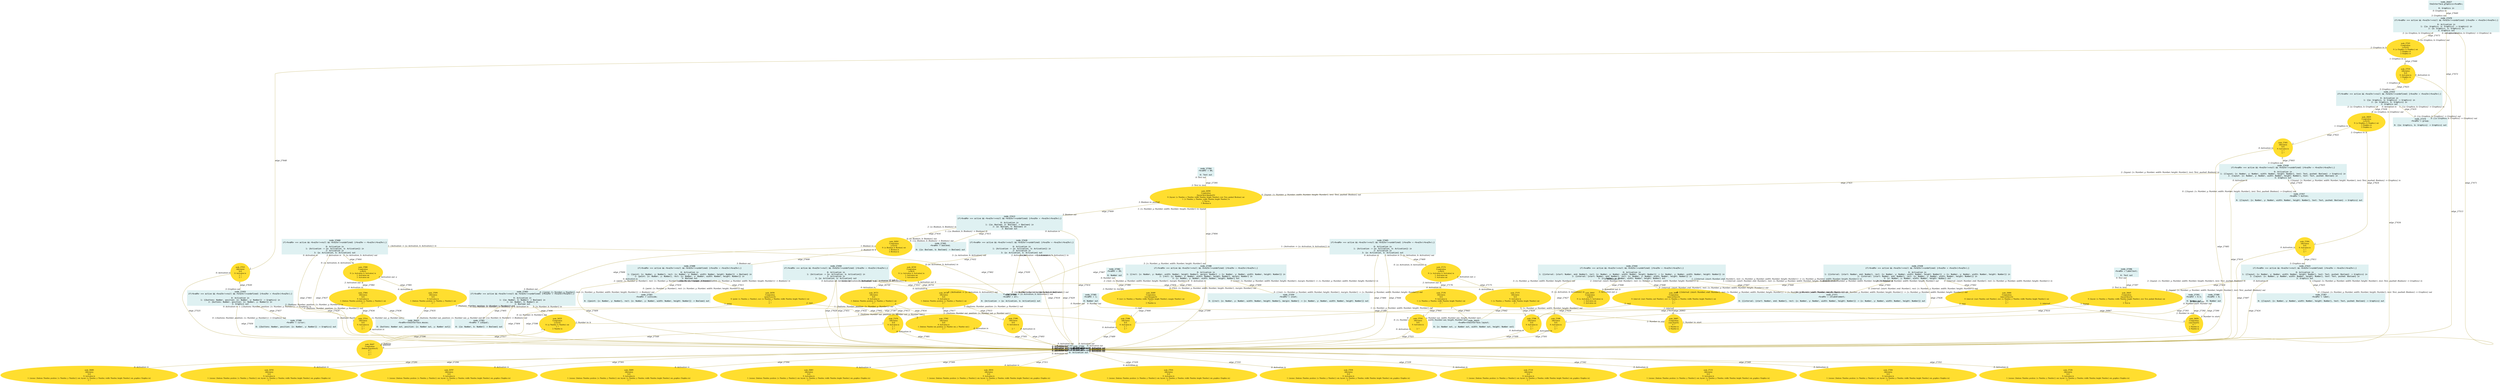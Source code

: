 digraph g{node_26423 [shape="box", style="filled", color="#dff1f2", fontname="Courier", label="node_26423
<%=a0%>=theInterface.mouse;

0: {buttons: Number out, position: {x: Number out, y: Number out}}" ]
node_26425 [shape="box", style="filled", color="#dff1f2", fontname="Courier", label="node_26425
<%=a0%>=theInterface.layout;

0: {x: Number out, y: Number out, width: Number out, height: Number out}" ]
node_26427 [shape="box", style="filled", color="#dff1f2", fontname="Courier", label="node_26427
theInterface.graphics=<%=a0%>;

0: Graphics in" ]
node_26447 [shape="ellipse", style="filled", color="#ffde2f", fontname="Times", label="node_26447
Composition
{buttons:$,position:$}
0: ?
1: ?
2: ?" ]
node_26489 [shape="ellipse", style="filled", color="#ffde2f", fontname="Times", label="node_26489
Composition
{rect:$margin:$}
0: {rect: {x: Number, y: Number, width: Number, height: Number}, margin: Number} out
1: ?
2: Number in" ]
node_26525 [shape="ellipse", style="filled", color="#ffde2f", fontname="Times", label="node_26525
Composition
{a:$,b:$}
0: {a: Number, b: Number} out
1: ?
2: Number in" ]
node_26556 [shape="ellipse", style="filled", color="#ffde2f", fontname="Times", label="node_26556
Composition
{point:$,rect:$}
0: {point: {x: Number, y: Number}, rect: {x: Number, y: Number, width: Number, height: Number}} out
1: ?
2: ?" ]
node_26583 [shape="ellipse", style="filled", color="#ffde2f", fontname="Times", label="node_26583
Composition
{a:$,b:$}
0: {a: Boolean, b: Boolean} out
1: Boolean in
2: Boolean in" ]
node_26599 [shape="ellipse", style="filled", color="#ffde2f", fontname="Times", label="node_26599
Composition
{layout:$text:$pushed:$}
0: {layout: {x: Number, y: Number, width: Number, height: Number}, text: Text, pushed: Boolean} out
1: {x: Number, y: Number, width: Number, height: Number} in
2: Text in
3: Boolean in" ]
node_26645 [shape="ellipse", style="filled", color="#ffde2f", fontname="Times", label="node_26645
Composition
{layout:$text:$}
0: {layout: {x: Number, y: Number, width: Number, height: Number}, text: Text, pushed: Boolean} out
1: ?
2: Text in" ]
node_26680 [shape="ellipse", style="filled", color="#ffde2f", fontname="Times", label="node_26680
Affectation
$=$
0: Activation in
1: {mouse: {buttons: Number, position: {x: Number, y: Number}} out, layout: {x: Number, y: Number, width: Number, height: Number} out, graphics: Graphics in}
2: ?" ]
node_26702 [shape="ellipse", style="filled", color="#ffde2f", fontname="Times", label="node_26702
Affectation
$=$
0: Activation in
1: {mouse: {buttons: Number, position: {x: Number, y: Number}} out, layout: {x: Number, y: Number, width: Number, height: Number} out, graphics: Graphics in}
2: ?" ]
node_26723 [shape="ellipse", style="filled", color="#ffde2f", fontname="Times", label="node_26723
Affectation
$=$
0: Activation in
1: {buttons: Number, position: {x: Number, y: Number}} out
2: ?" ]
node_26728 [shape="ellipse", style="filled", color="#ffde2f", fontname="Times", label="node_26728
Affectation
$=$
0: Activation in
1: {buttons: Number, position: {x: Number, y: Number}} out
2: ?" ]
node_26749 [shape="ellipse", style="filled", color="#ffde2f", fontname="Times", label="node_26749
Composition
{a:$b:$}
0: {a: Activation, b: Activation} in
1: Activation out
2: Activation out" ]
node_26787 [shape="ellipse", style="filled", color="#ffde2f", fontname="Times", label="node_26787
Affectation
$=$
0: Activation in
1: {mouse: {buttons: Number, position: {x: Number, y: Number}} out, layout: {x: Number, y: Number, width: Number, height: Number} out, graphics: Graphics in}
2: ?" ]
node_26809 [shape="ellipse", style="filled", color="#ffde2f", fontname="Times", label="node_26809
Affectation
$=$
0: Activation in
1: {mouse: {buttons: Number, position: {x: Number, y: Number}} out, layout: {x: Number, y: Number, width: Number, height: Number} out, graphics: Graphics in}
2: ?" ]
node_26829 [shape="ellipse", style="filled", color="#ffde2f", fontname="Times", label="node_26829
Composition
{a:$,b:$}
0: {a: Graphics, b: Graphics} out
1: Graphics in
2: Graphics in" ]
node_26858 [shape="ellipse", style="filled", color="#ffde2f", fontname="Times", label="node_26858
Composition
{start:$end:$}
0: ?
1: Number in
2: Number in" ]
node_26866 [shape="ellipse", style="filled", color="#ffde2f", fontname="Times", label="node_26866
Composition
{interval:$rect:$}
0: {interval: {start: Number, end: Number}, rect: {x: Number, y: Number, width: Number, height: Number}} out
1: ?
2: ?" ]
node_26883 [shape="ellipse", style="filled", color="#ffde2f", fontname="Times", label="node_26883
Affectation
$=$
0: Activation in
1: {mouse: {buttons: Number, position: {x: Number, y: Number}} out, layout: {x: Number, y: Number, width: Number, height: Number} out, graphics: Graphics in}
2: ?" ]
node_26897 [shape="ellipse", style="filled", color="#ffde2f", fontname="Times", label="node_26897
Composition
{start:$end:$}
0: ?
1: Number in
2: Number in" ]
node_26901 [shape="ellipse", style="filled", color="#ffde2f", fontname="Times", label="node_26901
Composition
{interval:$rect:$}
0: {interval: {start: Number, end: Number}, rect: {x: Number, y: Number, width: Number, height: Number}} out
1: ?
2: ?" ]
node_26918 [shape="ellipse", style="filled", color="#ffde2f", fontname="Times", label="node_26918
Affectation
$=$
0: Activation in
1: {mouse: {buttons: Number, position: {x: Number, y: Number}} out, layout: {x: Number, y: Number, width: Number, height: Number} out, graphics: Graphics in}
2: ?" ]
node_26943 [shape="ellipse", style="filled", color="#ffde2f", fontname="Times", label="node_26943
Composition
{a:$b:$}
0: {a: Activation, b: Activation} in
1: Activation out
2: Activation out" ]
node_27016 [shape="ellipse", style="filled", color="#ffde2f", fontname="Times", label="node_27016
Affectation
$=$
0: Activation in
1: {mouse: {buttons: Number, position: {x: Number, y: Number}} out, layout: {x: Number, y: Number, width: Number, height: Number} out, graphics: Graphics in}
2: ?" ]
node_27038 [shape="ellipse", style="filled", color="#ffde2f", fontname="Times", label="node_27038
Affectation
$=$
0: Activation in
1: {mouse: {buttons: Number, position: {x: Number, y: Number}} out, layout: {x: Number, y: Number, width: Number, height: Number} out, graphics: Graphics in}
2: ?" ]
node_27059 [shape="ellipse", style="filled", color="#ffde2f", fontname="Times", label="node_27059
Affectation
$=$
0: Activation in
1: {buttons: Number, position: {x: Number, y: Number}} out
2: ?" ]
node_27064 [shape="ellipse", style="filled", color="#ffde2f", fontname="Times", label="node_27064
Affectation
$=$
0: Activation in
1: {buttons: Number, position: {x: Number, y: Number}} out
2: ?" ]
node_27080 [shape="ellipse", style="filled", color="#ffde2f", fontname="Times", label="node_27080
Composition
{a:$b:$}
0: {a: Activation, b: Activation} in
1: Activation out
2: Activation out" ]
node_27110 [shape="ellipse", style="filled", color="#ffde2f", fontname="Times", label="node_27110
Affectation
$=$
0: Activation in
1: {mouse: {buttons: Number, position: {x: Number, y: Number}} out, layout: {x: Number, y: Number, width: Number, height: Number} out, graphics: Graphics in}
2: ?" ]
node_27132 [shape="ellipse", style="filled", color="#ffde2f", fontname="Times", label="node_27132
Affectation
$=$
0: Activation in
1: {mouse: {buttons: Number, position: {x: Number, y: Number}} out, layout: {x: Number, y: Number, width: Number, height: Number} out, graphics: Graphics in}
2: ?" ]
node_27153 [shape="ellipse", style="filled", color="#ffde2f", fontname="Times", label="node_27153
Affectation
$=$
0: Activation in
1: {x: Number, y: Number, width: Number, height: Number} out
2: ?" ]
node_27158 [shape="ellipse", style="filled", color="#ffde2f", fontname="Times", label="node_27158
Affectation
$=$
0: Activation in
1: {x: Number, y: Number, width: Number, height: Number} out
2: ?" ]
node_27174 [shape="ellipse", style="filled", color="#ffde2f", fontname="Times", label="node_27174
Composition
{a:$b:$}
0: {a: Activation, b: Activation} in
1: Activation out
2: Activation out" ]
node_27204 [shape="ellipse", style="filled", color="#ffde2f", fontname="Times", label="node_27204
Affectation
$=$
0: Activation in
1: {mouse: {buttons: Number, position: {x: Number, y: Number}} out, layout: {x: Number, y: Number, width: Number, height: Number} out, graphics: Graphics in}
2: ?" ]
node_27226 [shape="ellipse", style="filled", color="#ffde2f", fontname="Times", label="node_27226
Affectation
$=$
0: Activation in
1: {mouse: {buttons: Number, position: {x: Number, y: Number}} out, layout: {x: Number, y: Number, width: Number, height: Number} out, graphics: Graphics in}
2: ?" ]
node_27243 [shape="ellipse", style="filled", color="#ffde2f", fontname="Times", label="node_27243
Composition
{a:$,b:$}
0: {a: Graphics, b: Graphics} out
1: Graphics in
2: Graphics in" ]
node_27264 [shape="box", style="filled", color="#dff1f2", fontname="Courier", label="node_27264
<%=a0%> = active;

0: Activation out" ]
node_27357 [shape="box", style="filled", color="#dff1f2", fontname="Courier", label="node_27357
<%=a0%> = button;

0: {{layout: {x: Number, y: Number, width: Number, height: Number}, text: Text, pushed: Boolean} -> Graphics} out" ]
node_27359 [shape="box", style="filled", color="#dff1f2", fontname="Courier", label="node_27359
<%=a0%> = inset;

0: {{rect: {x: Number, y: Number, width: Number, height: Number}, margin: Number} -> {x: Number, y: Number, width: Number, height: Number}} out" ]
node_27361 [shape="box", style="filled", color="#dff1f2", fontname="Courier", label="node_27361
<%=a0%> = isEqual;

0: {{a: Number, b: Number} -> Boolean} out" ]
node_27363 [shape="box", style="filled", color="#dff1f2", fontname="Courier", label="node_27363
<%=a0%> = isInside;

0: {{point: {x: Number, y: Number}, rect: {x: Number, y: Number, width: Number, height: Number}} -> Boolean} out" ]
node_27365 [shape="box", style="filled", color="#dff1f2", fontname="Courier", label="node_27365
<%=a0%> = boolAnd;

0: {{a: Boolean, b: Boolean} -> Boolean} out" ]
node_27367 [shape="box", style="filled", color="#dff1f2", fontname="Courier", label="node_27367
<%=a0%> = label;

0: {{layout: {x: Number, y: Number, width: Number, height: Number}, text: Text, pushed: Boolean} -> Graphics} out" ]
node_27369 [shape="box", style="filled", color="#dff1f2", fontname="Courier", label="node_27369
<%=a0%> = all;

0: {Activation -> {a: Activation, b: Activation}} out" ]
node_27374 [shape="box", style="filled", color="#dff1f2", fontname="Courier", label="node_27374
<%=a0%> = group;

0: {{a: Graphics, b: Graphics} -> Graphics} out" ]
node_27377 [shape="box", style="filled", color="#dff1f2", fontname="Courier", label="node_27377
<%=a0%> = columnElement;

0: {{interval: {start: Number, end: Number}, rect: {x: Number, y: Number, width: Number, height: Number}} -> {x: Number, y: Number, width: Number, height: Number}} out" ]
node_27380 [shape="box", style="filled", color="#dff1f2", fontname="Courier", label="node_27380
<%=a0%> = cursor;

0: {{buttons: Number, position: {x: Number, y: Number}} -> Graphics} out" ]
node_27382 [shape="box", style="filled", color="#dff1f2", fontname="Courier", label="node_27382
<%=a0%> = 20;

0: Number out" ]
node_27385 [shape="box", style="filled", color="#dff1f2", fontname="Courier", label="node_27385
<%=a0%> = 1;

0: Number out" ]
node_27389 [shape="box", style="filled", color="#dff1f2", fontname="Courier", label="node_27389
<%=a0%> = 0;

0: Number out" ]
node_27391 [shape="box", style="filled", color="#dff1f2", fontname="Courier", label="node_27391
<%=a0%> = 0.5;

0: Number out" ]
node_27394 [shape="box", style="filled", color="#dff1f2", fontname="Courier", label="node_27394
<%=a0%> = OK;

0: Text out" ]
node_27396 [shape="box", style="filled", color="#dff1f2", fontname="Courier", label="node_27396
<%=a0%> = Labeltext;

0: Text out" ]
node_27398 [shape="box", style="filled", color="#dff1f2", fontname="Courier", label="node_27398
if(<%=a0%> === active && <%=a1%>!==null && <%=a1%>!==undefined) {<%=a3%> = <%=a1%>(<%=a2%>);}

0: Activation in
1: {{rect: {x: Number, y: Number, width: Number, height: Number}, margin: Number} -> {x: Number, y: Number, width: Number, height: Number}} in
2: {rect: {x: Number, y: Number, width: Number, height: Number}, margin: Number} in
3: {x: Number, y: Number, width: Number, height: Number} out" ]
node_27403 [shape="box", style="filled", color="#dff1f2", fontname="Courier", label="node_27403
if(<%=a0%> === active && <%=a1%>!==null && <%=a1%>!==undefined) {<%=a3%> = <%=a1%>(<%=a2%>);}

0: Activation in
1: {{a: Number, b: Number} -> Boolean} in
2: {a: Number, b: Number} in
3: Boolean out" ]
node_27408 [shape="box", style="filled", color="#dff1f2", fontname="Courier", label="node_27408
if(<%=a0%> === active && <%=a1%>!==null && <%=a1%>!==undefined) {<%=a3%> = <%=a1%>(<%=a2%>);}

0: Activation in
1: {{point: {x: Number, y: Number}, rect: {x: Number, y: Number, width: Number, height: Number}} -> Boolean} in
2: {point: {x: Number, y: Number}, rect: {x: Number, y: Number, width: Number, height: Number}} in
3: Boolean out" ]
node_27413 [shape="box", style="filled", color="#dff1f2", fontname="Courier", label="node_27413
if(<%=a0%> === active && <%=a1%>!==null && <%=a1%>!==undefined) {<%=a3%> = <%=a1%>(<%=a2%>);}

0: Activation in
1: {{a: Boolean, b: Boolean} -> Boolean} in
2: {a: Boolean, b: Boolean} in
3: Boolean out" ]
node_27418 [shape="box", style="filled", color="#dff1f2", fontname="Courier", label="node_27418
if(<%=a0%> === active && <%=a1%>!==null && <%=a1%>!==undefined) {<%=a3%> = <%=a1%>(<%=a2%>);}

0: Activation in
1: {{layout: {x: Number, y: Number, width: Number, height: Number}, text: Text, pushed: Boolean} -> Graphics} in
2: {layout: {x: Number, y: Number, width: Number, height: Number}, text: Text, pushed: Boolean} in
3: Graphics out" ]
node_27423 [shape="box", style="filled", color="#dff1f2", fontname="Courier", label="node_27423
if(<%=a0%> === active && <%=a1%>!==null && <%=a1%>!==undefined) {<%=a3%> = <%=a1%>(<%=a2%>);}

0: Activation in
1: {{layout: {x: Number, y: Number, width: Number, height: Number}, text: Text, pushed: Boolean} -> Graphics} in
2: {layout: {x: Number, y: Number, width: Number, height: Number}, text: Text, pushed: Boolean} in
3: Graphics out" ]
node_27428 [shape="box", style="filled", color="#dff1f2", fontname="Courier", label="node_27428
if(<%=a0%> === active && <%=a1%>!==null && <%=a1%>!==undefined) {<%=a3%> = <%=a1%>(<%=a2%>);}

0: Activation in
1: {Activation -> {a: Activation, b: Activation}} in
2: Activation in
3: {a: Activation, b: Activation} out" ]
node_27433 [shape="box", style="filled", color="#dff1f2", fontname="Courier", label="node_27433
if(<%=a0%> === active && <%=a1%>!==null && <%=a1%>!==undefined) {<%=a3%> = <%=a1%>(<%=a2%>);}

0: Activation in
1: {{a: Graphics, b: Graphics} -> Graphics} in
2: {a: Graphics, b: Graphics} in
3: Graphics out" ]
node_27438 [shape="box", style="filled", color="#dff1f2", fontname="Courier", label="node_27438
if(<%=a0%> === active && <%=a1%>!==null && <%=a1%>!==undefined) {<%=a3%> = <%=a1%>(<%=a2%>);}

0: Activation in
1: {{interval: {start: Number, end: Number}, rect: {x: Number, y: Number, width: Number, height: Number}} -> {x: Number, y: Number, width: Number, height: Number}} in
2: {interval: {start: Number, end: Number}, rect: {x: Number, y: Number, width: Number, height: Number}} in
3: {x: Number, y: Number, width: Number, height: Number} out" ]
node_27444 [shape="box", style="filled", color="#dff1f2", fontname="Courier", label="node_27444
if(<%=a0%> === active && <%=a1%>!==null && <%=a1%>!==undefined) {<%=a3%> = <%=a1%>(<%=a2%>);}

0: Activation in
1: {{interval: {start: Number, end: Number}, rect: {x: Number, y: Number, width: Number, height: Number}} -> {x: Number, y: Number, width: Number, height: Number}} in
2: {interval: {start: Number, end: Number}, rect: {x: Number, y: Number, width: Number, height: Number}} in
3: {x: Number, y: Number, width: Number, height: Number} out" ]
node_27450 [shape="box", style="filled", color="#dff1f2", fontname="Courier", label="node_27450
if(<%=a0%> === active && <%=a1%>!==null && <%=a1%>!==undefined) {<%=a3%> = <%=a1%>(<%=a2%>);}

0: Activation in
1: {Activation -> {a: Activation, b: Activation}} in
2: Activation in
3: {a: Activation, b: Activation} out" ]
node_27455 [shape="box", style="filled", color="#dff1f2", fontname="Courier", label="node_27455
if(<%=a0%> === active && <%=a1%>!==null && <%=a1%>!==undefined) {<%=a3%> = <%=a1%>(<%=a2%>);}

0: Activation in
1: {{buttons: Number, position: {x: Number, y: Number}} -> Graphics} in
2: {buttons: Number, position: {x: Number, y: Number}} in
3: Graphics out" ]
node_27460 [shape="box", style="filled", color="#dff1f2", fontname="Courier", label="node_27460
if(<%=a0%> === active && <%=a1%>!==null && <%=a1%>!==undefined) {<%=a3%> = <%=a1%>(<%=a2%>);}

0: Activation in
1: {Activation -> {a: Activation, b: Activation}} in
2: Activation in
3: {a: Activation, b: Activation} out" ]
node_27465 [shape="box", style="filled", color="#dff1f2", fontname="Courier", label="node_27465
if(<%=a0%> === active && <%=a1%>!==null && <%=a1%>!==undefined) {<%=a3%> = <%=a1%>(<%=a2%>);}

0: Activation in
1: {Activation -> {a: Activation, b: Activation}} in
2: Activation in
3: {a: Activation, b: Activation} out" ]
node_27470 [shape="box", style="filled", color="#dff1f2", fontname="Courier", label="node_27470
if(<%=a0%> === active && <%=a1%>!==null && <%=a1%>!==undefined) {<%=a3%> = <%=a1%>(<%=a2%>);}

0: Activation in
1: {{a: Graphics, b: Graphics} -> Graphics} in
2: {a: Graphics, b: Graphics} in
3: Graphics out" ]
node_27478 [shape="ellipse", style="filled", color="#ffde2f", fontname="Times", label="node_27478
Affectation
$=$
0: Activation in
1: ?
2: ?" ]
node_27482 [shape="ellipse", style="filled", color="#ffde2f", fontname="Times", label="node_27482
Affectation
$=$
0: Activation in
1: ?
2: ?" ]
node_27486 [shape="ellipse", style="filled", color="#ffde2f", fontname="Times", label="node_27486
Affectation
$=$
0: Activation in
1: ?
2: ?" ]
node_27490 [shape="ellipse", style="filled", color="#ffde2f", fontname="Times", label="node_27490
Affectation
$=$
0: Activation in

2: ?" ]
node_27494 [shape="ellipse", style="filled", color="#ffde2f", fontname="Times", label="node_27494
Affectation
$=$
0: Activation in
1: ?
2: ?" ]
node_27498 [shape="ellipse", style="filled", color="#ffde2f", fontname="Times", label="node_27498
Affectation
$=$
0: Activation in
1: ?
2: ?" ]
node_27502 [shape="ellipse", style="filled", color="#ffde2f", fontname="Times", label="node_27502
Affectation
$=$
0: Activation in
1: {buttons: Number out, position: {x: Number out, y: Number out}}
2: ?" ]
node_27506 [shape="ellipse", style="filled", color="#ffde2f", fontname="Times", label="node_27506
Affectation
$=$
0: Activation in
1: ?
2: ?" ]
node_27510 [shape="ellipse", style="filled", color="#ffde2f", fontname="Times", label="node_27510
Affectation
$=$
0: Activation in
1: Graphics in
2: ?" ]
node_27514 [shape="ellipse", style="filled", color="#ffde2f", fontname="Times", label="node_27514
Affectation
$=$
0: Activation in
1: ?
2: ?" ]
node_27518 [shape="ellipse", style="filled", color="#ffde2f", fontname="Times", label="node_27518
Affectation
$=$
0: Activation in

2: ?" ]
node_27522 [shape="ellipse", style="filled", color="#ffde2f", fontname="Times", label="node_27522
Affectation
$=$
0: Activation in
1: ?
2: ?" ]
node_26749 -> node_26723 [dir=none, arrowHead=none, fontname="Times-Italic", arrowsize=1, color="#9d8400", label="edge_26750",  headlabel="0: Activation in", taillabel="1: Activation out: a" ]
node_26749 -> node_26728 [dir=none, arrowHead=none, fontname="Times-Italic", arrowsize=1, color="#9d8400", label="edge_26751",  headlabel="0: Activation in", taillabel="2: Activation out: b" ]
node_26866 -> node_26858 [dir=none, arrowHead=none, fontname="Times-Italic", arrowsize=1, color="#9d8400", label="edge_26867",  headlabel="0", taillabel="1: interval" ]
node_26901 -> node_26897 [dir=none, arrowHead=none, fontname="Times-Italic", arrowsize=1, color="#9d8400", label="edge_26903",  headlabel="0", taillabel="1: interval" ]
node_27080 -> node_27059 [dir=none, arrowHead=none, fontname="Times-Italic", arrowsize=1, color="#9d8400", label="edge_27081",  headlabel="0: Activation in", taillabel="1: Activation out: a" ]
node_27080 -> node_27064 [dir=none, arrowHead=none, fontname="Times-Italic", arrowsize=1, color="#9d8400", label="edge_27082",  headlabel="0: Activation in", taillabel="2: Activation out: b" ]
node_27174 -> node_27153 [dir=none, arrowHead=none, fontname="Times-Italic", arrowsize=1, color="#9d8400", label="edge_27175",  headlabel="0: Activation in", taillabel="1: Activation out: a" ]
node_27174 -> node_27158 [dir=none, arrowHead=none, fontname="Times-Italic", arrowsize=1, color="#9d8400", label="edge_27176",  headlabel="0: Activation in", taillabel="2: Activation out: b" ]
node_27264 -> node_26680 [dir=none, arrowHead=none, fontname="Times-Italic", arrowsize=1, color="#9d8400", label="edge_27291",  headlabel="0: Activation in", taillabel="0: Activation out" ]
node_27264 -> node_26702 [dir=none, arrowHead=none, fontname="Times-Italic", arrowsize=1, color="#9d8400", label="edge_27294",  headlabel="0: Activation in", taillabel="0: Activation out" ]
node_27264 -> node_26787 [dir=none, arrowHead=none, fontname="Times-Italic", arrowsize=1, color="#9d8400", label="edge_27301",  headlabel="0: Activation in", taillabel="0: Activation out" ]
node_27264 -> node_26809 [dir=none, arrowHead=none, fontname="Times-Italic", arrowsize=1, color="#9d8400", label="edge_27304",  headlabel="0: Activation in", taillabel="0: Activation out" ]
node_27264 -> node_26883 [dir=none, arrowHead=none, fontname="Times-Italic", arrowsize=1, color="#9d8400", label="edge_27309",  headlabel="0: Activation in", taillabel="0: Activation out" ]
node_27264 -> node_26918 [dir=none, arrowHead=none, fontname="Times-Italic", arrowsize=1, color="#9d8400", label="edge_27311",  headlabel="0: Activation in", taillabel="0: Activation out" ]
node_27264 -> node_27016 [dir=none, arrowHead=none, fontname="Times-Italic", arrowsize=1, color="#9d8400", label="edge_27329",  headlabel="0: Activation in", taillabel="0: Activation out" ]
node_27264 -> node_27038 [dir=none, arrowHead=none, fontname="Times-Italic", arrowsize=1, color="#9d8400", label="edge_27332",  headlabel="0: Activation in", taillabel="0: Activation out" ]
node_27264 -> node_27110 [dir=none, arrowHead=none, fontname="Times-Italic", arrowsize=1, color="#9d8400", label="edge_27339",  headlabel="0: Activation in", taillabel="0: Activation out" ]
node_27264 -> node_27132 [dir=none, arrowHead=none, fontname="Times-Italic", arrowsize=1, color="#9d8400", label="edge_27342",  headlabel="0: Activation in", taillabel="0: Activation out" ]
node_27264 -> node_27204 [dir=none, arrowHead=none, fontname="Times-Italic", arrowsize=1, color="#9d8400", label="edge_27349",  headlabel="0: Activation in", taillabel="0: Activation out" ]
node_27264 -> node_27226 [dir=none, arrowHead=none, fontname="Times-Italic", arrowsize=1, color="#9d8400", label="edge_27352",  headlabel="0: Activation in", taillabel="0: Activation out" ]
node_27382 -> node_26489 [dir=none, arrowHead=none, fontname="Times-Italic", arrowsize=1, color="#9d8400", label="edge_27384",  headlabel="2: Number in: margin", taillabel="0: Number out" ]
node_27385 -> node_26525 [dir=none, arrowHead=none, fontname="Times-Italic", arrowsize=1, color="#9d8400", label="edge_27387",  headlabel="2: Number in: b", taillabel="0: Number out" ]
node_27385 -> node_26897 [dir=none, arrowHead=none, fontname="Times-Italic", arrowsize=1, color="#9d8400", label="edge_27388",  headlabel="2: Number in: end", taillabel="0: Number out" ]
node_27389 -> node_26858 [dir=none, arrowHead=none, fontname="Times-Italic", arrowsize=1, color="#9d8400", label="edge_27390",  headlabel="1: Number in: start", taillabel="0: Number out" ]
node_27391 -> node_26858 [dir=none, arrowHead=none, fontname="Times-Italic", arrowsize=1, color="#9d8400", label="edge_27392",  headlabel="2: Number in: end", taillabel="0: Number out" ]
node_27391 -> node_26897 [dir=none, arrowHead=none, fontname="Times-Italic", arrowsize=1, color="#9d8400", label="edge_27393",  headlabel="1: Number in: start", taillabel="0: Number out" ]
node_27394 -> node_26599 [dir=none, arrowHead=none, fontname="Times-Italic", arrowsize=1, color="#9d8400", label="edge_27395",  headlabel="2: Text in: text", taillabel="0: Text out" ]
node_27396 -> node_26645 [dir=none, arrowHead=none, fontname="Times-Italic", arrowsize=1, color="#9d8400", label="edge_27397",  headlabel="2: Text in: text", taillabel="0: Text out" ]
node_27398 -> node_27264 [dir=none, arrowHead=none, fontname="Times-Italic", arrowsize=1, color="#9d8400", label="edge_27399",  headlabel="0: Activation out", taillabel="0: Activation in" ]
node_27398 -> node_27359 [dir=none, arrowHead=none, fontname="Times-Italic", arrowsize=1, color="#9d8400", label="edge_27400",  headlabel="0: {{rect: {x: Number, y: Number, width: Number, height: Number}, margin: Number} -> {x: Number, y: Number, width: Number, height: Number}} out", taillabel="1: {{rect: {x: Number, y: Number, width: Number, height: Number}, margin: Number} -> {x: Number, y: Number, width: Number, height: Number}} in" ]
node_27398 -> node_26489 [dir=none, arrowHead=none, fontname="Times-Italic", arrowsize=1, color="#9d8400", label="edge_27401",  headlabel="0: {rect: {x: Number, y: Number, width: Number, height: Number}, margin: Number} out", taillabel="2: {rect: {x: Number, y: Number, width: Number, height: Number}, margin: Number} in" ]
node_27403 -> node_27264 [dir=none, arrowHead=none, fontname="Times-Italic", arrowsize=1, color="#9d8400", label="edge_27404",  headlabel="0: Activation out", taillabel="0: Activation in" ]
node_27403 -> node_27361 [dir=none, arrowHead=none, fontname="Times-Italic", arrowsize=1, color="#9d8400", label="edge_27405",  headlabel="0: {{a: Number, b: Number} -> Boolean} out", taillabel="1: {{a: Number, b: Number} -> Boolean} in" ]
node_27403 -> node_26525 [dir=none, arrowHead=none, fontname="Times-Italic", arrowsize=1, color="#9d8400", label="edge_27406",  headlabel="0: {a: Number, b: Number} out", taillabel="2: {a: Number, b: Number} in" ]
node_27408 -> node_27264 [dir=none, arrowHead=none, fontname="Times-Italic", arrowsize=1, color="#9d8400", label="edge_27409",  headlabel="0: Activation out", taillabel="0: Activation in" ]
node_27408 -> node_27363 [dir=none, arrowHead=none, fontname="Times-Italic", arrowsize=1, color="#9d8400", label="edge_27410",  headlabel="0: {{point: {x: Number, y: Number}, rect: {x: Number, y: Number, width: Number, height: Number}} -> Boolean} out", taillabel="1: {{point: {x: Number, y: Number}, rect: {x: Number, y: Number, width: Number, height: Number}} -> Boolean} in" ]
node_27408 -> node_26556 [dir=none, arrowHead=none, fontname="Times-Italic", arrowsize=1, color="#9d8400", label="edge_27411",  headlabel="0: {point: {x: Number, y: Number}, rect: {x: Number, y: Number, width: Number, height: Number}} out", taillabel="2: {point: {x: Number, y: Number}, rect: {x: Number, y: Number, width: Number, height: Number}} in" ]
node_27413 -> node_27264 [dir=none, arrowHead=none, fontname="Times-Italic", arrowsize=1, color="#9d8400", label="edge_27414",  headlabel="0: Activation out", taillabel="0: Activation in" ]
node_27413 -> node_27365 [dir=none, arrowHead=none, fontname="Times-Italic", arrowsize=1, color="#9d8400", label="edge_27415",  headlabel="0: {{a: Boolean, b: Boolean} -> Boolean} out", taillabel="1: {{a: Boolean, b: Boolean} -> Boolean} in" ]
node_27413 -> node_26583 [dir=none, arrowHead=none, fontname="Times-Italic", arrowsize=1, color="#9d8400", label="edge_27416",  headlabel="0: {a: Boolean, b: Boolean} out", taillabel="2: {a: Boolean, b: Boolean} in" ]
node_27418 -> node_27264 [dir=none, arrowHead=none, fontname="Times-Italic", arrowsize=1, color="#9d8400", label="edge_27419",  headlabel="0: Activation out", taillabel="0: Activation in" ]
node_27418 -> node_27357 [dir=none, arrowHead=none, fontname="Times-Italic", arrowsize=1, color="#9d8400", label="edge_27420",  headlabel="0: {{layout: {x: Number, y: Number, width: Number, height: Number}, text: Text, pushed: Boolean} -> Graphics} out", taillabel="1: {{layout: {x: Number, y: Number, width: Number, height: Number}, text: Text, pushed: Boolean} -> Graphics} in" ]
node_27418 -> node_26599 [dir=none, arrowHead=none, fontname="Times-Italic", arrowsize=1, color="#9d8400", label="edge_27421",  headlabel="0: {layout: {x: Number, y: Number, width: Number, height: Number}, text: Text, pushed: Boolean} out", taillabel="2: {layout: {x: Number, y: Number, width: Number, height: Number}, text: Text, pushed: Boolean} in" ]
node_27423 -> node_27264 [dir=none, arrowHead=none, fontname="Times-Italic", arrowsize=1, color="#9d8400", label="edge_27424",  headlabel="0: Activation out", taillabel="0: Activation in" ]
node_27423 -> node_27367 [dir=none, arrowHead=none, fontname="Times-Italic", arrowsize=1, color="#9d8400", label="edge_27425",  headlabel="0: {{layout: {x: Number, y: Number, width: Number, height: Number}, text: Text, pushed: Boolean} -> Graphics} out", taillabel="1: {{layout: {x: Number, y: Number, width: Number, height: Number}, text: Text, pushed: Boolean} -> Graphics} in" ]
node_27423 -> node_26645 [dir=none, arrowHead=none, fontname="Times-Italic", arrowsize=1, color="#9d8400", label="edge_27426",  headlabel="0: {layout: {x: Number, y: Number, width: Number, height: Number}, text: Text, pushed: Boolean} out", taillabel="2: {layout: {x: Number, y: Number, width: Number, height: Number}, text: Text, pushed: Boolean} in" ]
node_27428 -> node_27264 [dir=none, arrowHead=none, fontname="Times-Italic", arrowsize=1, color="#9d8400", label="edge_27429",  headlabel="0: Activation out", taillabel="0: Activation in" ]
node_27428 -> node_27369 [dir=none, arrowHead=none, fontname="Times-Italic", arrowsize=1, color="#9d8400", label="edge_27430",  headlabel="0: {Activation -> {a: Activation, b: Activation}} out", taillabel="1: {Activation -> {a: Activation, b: Activation}} in" ]
node_27428 -> node_26749 [dir=none, arrowHead=none, fontname="Times-Italic", arrowsize=1, color="#9d8400", label="edge_27432",  headlabel="0: {a: Activation, b: Activation} in", taillabel="3: {a: Activation, b: Activation} out" ]
node_27433 -> node_27264 [dir=none, arrowHead=none, fontname="Times-Italic", arrowsize=1, color="#9d8400", label="edge_27434",  headlabel="0: Activation out", taillabel="0: Activation in" ]
node_27433 -> node_27374 [dir=none, arrowHead=none, fontname="Times-Italic", arrowsize=1, color="#9d8400", label="edge_27435",  headlabel="0: {{a: Graphics, b: Graphics} -> Graphics} out", taillabel="1: {{a: Graphics, b: Graphics} -> Graphics} in" ]
node_27433 -> node_26829 [dir=none, arrowHead=none, fontname="Times-Italic", arrowsize=1, color="#9d8400", label="edge_27436",  headlabel="0: {a: Graphics, b: Graphics} out", taillabel="2: {a: Graphics, b: Graphics} in" ]
node_27438 -> node_26943 [dir=none, arrowHead=none, fontname="Times-Italic", arrowsize=1, color="#9d8400", label="edge_27440",  headlabel="1: Activation out: a", taillabel="0: Activation in" ]
node_27438 -> node_27377 [dir=none, arrowHead=none, fontname="Times-Italic", arrowsize=1, color="#9d8400", label="edge_27441",  headlabel="0: {{interval: {start: Number, end: Number}, rect: {x: Number, y: Number, width: Number, height: Number}} -> {x: Number, y: Number, width: Number, height: Number}} out", taillabel="1: {{interval: {start: Number, end: Number}, rect: {x: Number, y: Number, width: Number, height: Number}} -> {x: Number, y: Number, width: Number, height: Number}} in" ]
node_27438 -> node_26866 [dir=none, arrowHead=none, fontname="Times-Italic", arrowsize=1, color="#9d8400", label="edge_27442",  headlabel="0: {interval: {start: Number, end: Number}, rect: {x: Number, y: Number, width: Number, height: Number}} out", taillabel="2: {interval: {start: Number, end: Number}, rect: {x: Number, y: Number, width: Number, height: Number}} in" ]
node_27444 -> node_26943 [dir=none, arrowHead=none, fontname="Times-Italic", arrowsize=1, color="#9d8400", label="edge_27446",  headlabel="2: Activation out: b", taillabel="0: Activation in" ]
node_27444 -> node_27377 [dir=none, arrowHead=none, fontname="Times-Italic", arrowsize=1, color="#9d8400", label="edge_27447",  headlabel="0: {{interval: {start: Number, end: Number}, rect: {x: Number, y: Number, width: Number, height: Number}} -> {x: Number, y: Number, width: Number, height: Number}} out", taillabel="1: {{interval: {start: Number, end: Number}, rect: {x: Number, y: Number, width: Number, height: Number}} -> {x: Number, y: Number, width: Number, height: Number}} in" ]
node_27444 -> node_26901 [dir=none, arrowHead=none, fontname="Times-Italic", arrowsize=1, color="#9d8400", label="edge_27448",  headlabel="0: {interval: {start: Number, end: Number}, rect: {x: Number, y: Number, width: Number, height: Number}} out", taillabel="2: {interval: {start: Number, end: Number}, rect: {x: Number, y: Number, width: Number, height: Number}} in" ]
node_27450 -> node_27264 [dir=none, arrowHead=none, fontname="Times-Italic", arrowsize=1, color="#9d8400", label="edge_27451",  headlabel="0: Activation out", taillabel="0: Activation in" ]
node_27450 -> node_27369 [dir=none, arrowHead=none, fontname="Times-Italic", arrowsize=1, color="#9d8400", label="edge_27452",  headlabel="0: {Activation -> {a: Activation, b: Activation}} out", taillabel="1: {Activation -> {a: Activation, b: Activation}} in" ]
node_27450 -> node_26943 [dir=none, arrowHead=none, fontname="Times-Italic", arrowsize=1, color="#9d8400", label="edge_27454",  headlabel="0: {a: Activation, b: Activation} in", taillabel="3: {a: Activation, b: Activation} out" ]
node_27455 -> node_27264 [dir=none, arrowHead=none, fontname="Times-Italic", arrowsize=1, color="#9d8400", label="edge_27456",  headlabel="0: Activation out", taillabel="0: Activation in" ]
node_27455 -> node_27380 [dir=none, arrowHead=none, fontname="Times-Italic", arrowsize=1, color="#9d8400", label="edge_27457",  headlabel="0: {{buttons: Number, position: {x: Number, y: Number}} -> Graphics} out", taillabel="1: {{buttons: Number, position: {x: Number, y: Number}} -> Graphics} in" ]
node_27460 -> node_27264 [dir=none, arrowHead=none, fontname="Times-Italic", arrowsize=1, color="#9d8400", label="edge_27461",  headlabel="0: Activation out", taillabel="0: Activation in" ]
node_27460 -> node_27369 [dir=none, arrowHead=none, fontname="Times-Italic", arrowsize=1, color="#9d8400", label="edge_27462",  headlabel="0: {Activation -> {a: Activation, b: Activation}} out", taillabel="1: {Activation -> {a: Activation, b: Activation}} in" ]
node_27460 -> node_27080 [dir=none, arrowHead=none, fontname="Times-Italic", arrowsize=1, color="#9d8400", label="edge_27464",  headlabel="0: {a: Activation, b: Activation} in", taillabel="3: {a: Activation, b: Activation} out" ]
node_27465 -> node_27264 [dir=none, arrowHead=none, fontname="Times-Italic", arrowsize=1, color="#9d8400", label="edge_27466",  headlabel="0: Activation out", taillabel="0: Activation in" ]
node_27465 -> node_27369 [dir=none, arrowHead=none, fontname="Times-Italic", arrowsize=1, color="#9d8400", label="edge_27467",  headlabel="0: {Activation -> {a: Activation, b: Activation}} out", taillabel="1: {Activation -> {a: Activation, b: Activation}} in" ]
node_27465 -> node_27174 [dir=none, arrowHead=none, fontname="Times-Italic", arrowsize=1, color="#9d8400", label="edge_27469",  headlabel="0: {a: Activation, b: Activation} in", taillabel="3: {a: Activation, b: Activation} out" ]
node_27470 -> node_27264 [dir=none, arrowHead=none, fontname="Times-Italic", arrowsize=1, color="#9d8400", label="edge_27471",  headlabel="0: Activation out", taillabel="0: Activation in" ]
node_27470 -> node_27374 [dir=none, arrowHead=none, fontname="Times-Italic", arrowsize=1, color="#9d8400", label="edge_27472",  headlabel="0: {{a: Graphics, b: Graphics} -> Graphics} out", taillabel="1: {{a: Graphics, b: Graphics} -> Graphics} in" ]
node_27470 -> node_27243 [dir=none, arrowHead=none, fontname="Times-Italic", arrowsize=1, color="#9d8400", label="edge_27473",  headlabel="0: {a: Graphics, b: Graphics} out", taillabel="2: {a: Graphics, b: Graphics} in" ]
node_27478 -> node_27264 [dir=none, arrowHead=none, fontname="Times-Italic", arrowsize=1, color="#9d8400", label="edge_27481",  headlabel="0: Activation out", taillabel="0: Activation in" ]
node_27482 -> node_27264 [dir=none, arrowHead=none, fontname="Times-Italic", arrowsize=1, color="#9d8400", label="edge_27485",  headlabel="0: Activation out", taillabel="0: Activation in" ]
node_27486 -> node_27264 [dir=none, arrowHead=none, fontname="Times-Italic", arrowsize=1, color="#9d8400", label="edge_27489",  headlabel="0: Activation out", taillabel="0: Activation in" ]
node_27490 -> node_27264 [dir=none, arrowHead=none, fontname="Times-Italic", arrowsize=1, color="#9d8400", label="edge_27493",  headlabel="0: Activation out", taillabel="0: Activation in" ]
node_27494 -> node_27264 [dir=none, arrowHead=none, fontname="Times-Italic", arrowsize=1, color="#9d8400", label="edge_27497",  headlabel="0: Activation out", taillabel="0: Activation in" ]
node_27498 -> node_27264 [dir=none, arrowHead=none, fontname="Times-Italic", arrowsize=1, color="#9d8400", label="edge_27501",  headlabel="0: Activation out", taillabel="0: Activation in" ]
node_27502 -> node_27264 [dir=none, arrowHead=none, fontname="Times-Italic", arrowsize=1, color="#9d8400", label="edge_27505",  headlabel="0: Activation out", taillabel="0: Activation in" ]
node_27506 -> node_27264 [dir=none, arrowHead=none, fontname="Times-Italic", arrowsize=1, color="#9d8400", label="edge_27509",  headlabel="0: Activation out", taillabel="0: Activation in" ]
node_27510 -> node_27264 [dir=none, arrowHead=none, fontname="Times-Italic", arrowsize=1, color="#9d8400", label="edge_27513",  headlabel="0: Activation out", taillabel="0: Activation in" ]
node_27514 -> node_27264 [dir=none, arrowHead=none, fontname="Times-Italic", arrowsize=1, color="#9d8400", label="edge_27517",  headlabel="0: Activation out", taillabel="0: Activation in" ]
node_27518 -> node_27264 [dir=none, arrowHead=none, fontname="Times-Italic", arrowsize=1, color="#9d8400", label="edge_27521",  headlabel="0: Activation out", taillabel="0: Activation in" ]
node_27522 -> node_27264 [dir=none, arrowHead=none, fontname="Times-Italic", arrowsize=1, color="#9d8400", label="edge_27525",  headlabel="0: Activation out", taillabel="0: Activation in" ]
node_27478 -> node_26447 [dir=none, arrowHead=none, fontname="Times-Italic", arrowsize=1, color="#9d8400", label="edge_27549",  headlabel="0", taillabel="1" ]
node_26525 -> node_26447 [dir=none, arrowHead=none, fontname="Times-Italic", arrowsize=1, color="#9d8400", label="edge_27596",  headlabel="1: buttons", taillabel="1: a" ]
node_26556 -> node_26447 [dir=none, arrowHead=none, fontname="Times-Italic", arrowsize=1, color="#9d8400", label="edge_27598",  headlabel="2: position", taillabel="1: point" ]
node_26489 -> node_27486 [dir=none, arrowHead=none, fontname="Times-Italic", arrowsize=1, color="#9d8400", label="edge_27600",  headlabel="1", taillabel="1: rect" ]
node_26556 -> node_27486 [dir=none, arrowHead=none, fontname="Times-Italic", arrowsize=1, color="#9d8400", label="edge_27602",  headlabel="1", taillabel="2: rect" ]
node_27482 -> node_27418 [dir=none, arrowHead=none, fontname="Times-Italic", arrowsize=1, color="#9d8400", label="edge_27603",  headlabel="3: Graphics out", taillabel="1" ]
node_26599 -> node_27398 [dir=none, arrowHead=none, fontname="Times-Italic", arrowsize=1, color="#9d8400", label="edge_27604",  headlabel="3: {x: Number, y: Number, width: Number, height: Number} out", taillabel="1: {x: Number, y: Number, width: Number, height: Number} in: layout" ]
node_26583 -> node_27403 [dir=none, arrowHead=none, fontname="Times-Italic", arrowsize=1, color="#9d8400", label="edge_27606",  headlabel="3: Boolean out", taillabel="1: Boolean in: a" ]
node_26583 -> node_27408 [dir=none, arrowHead=none, fontname="Times-Italic", arrowsize=1, color="#9d8400", label="edge_27608",  headlabel="3: Boolean out", taillabel="2: Boolean in: b" ]
node_26599 -> node_27413 [dir=none, arrowHead=none, fontname="Times-Italic", arrowsize=1, color="#9d8400", label="edge_27609",  headlabel="3: Boolean out", taillabel="3: Boolean in: pushed" ]
node_26645 -> node_27498 [dir=none, arrowHead=none, fontname="Times-Italic", arrowsize=1, color="#9d8400", label="edge_27610",  headlabel="1", taillabel="1: layout" ]
node_27494 -> node_27423 [dir=none, arrowHead=none, fontname="Times-Italic", arrowsize=1, color="#9d8400", label="edge_27611",  headlabel="3: Graphics out", taillabel="1" ]
node_26723 -> node_27478 [dir=none, arrowHead=none, fontname="Times-Italic", arrowsize=1, color="#9d8400", label="edge_27613",  headlabel="2", taillabel="1: {buttons: Number, position: {x: Number, y: Number}} out" ]
node_26728 -> node_27490 [dir=none, arrowHead=none, fontname="Times-Italic", arrowsize=1, color="#9d8400", label="edge_27615",  headlabel="2", taillabel="1: {buttons: Number, position: {x: Number, y: Number}} out" ]
node_26723 -> node_27502 [dir=none, arrowHead=none, fontname="Times-Italic", arrowsize=1, color="#9d8400", label="edge_27616",  headlabel="1: {buttons: Number out, position: {x: Number out, y: Number out}}", taillabel="2" ]
node_26728 -> node_27502 [dir=none, arrowHead=none, fontname="Times-Italic", arrowsize=1, color="#9d8400", label="edge_27617",  headlabel="1: {buttons: Number out, position: {x: Number out, y: Number out}}", taillabel="2" ]
node_27428 -> node_27264 [dir=none, arrowHead=none, fontname="Times-Italic", arrowsize=1, color="#9d8400", label="edge_27618",  headlabel="0: Activation out", taillabel="2: Activation in" ]
node_26866 -> node_27506 [dir=none, arrowHead=none, fontname="Times-Italic", arrowsize=1, color="#9d8400", label="edge_27619",  headlabel="1", taillabel="2: rect" ]
node_26901 -> node_27506 [dir=none, arrowHead=none, fontname="Times-Italic", arrowsize=1, color="#9d8400", label="edge_27620",  headlabel="1", taillabel="2: rect" ]
node_26829 -> node_27482 [dir=none, arrowHead=none, fontname="Times-Italic", arrowsize=1, color="#9d8400", label="edge_27622",  headlabel="2", taillabel="1: Graphics in: a" ]
node_26829 -> node_27494 [dir=none, arrowHead=none, fontname="Times-Italic", arrowsize=1, color="#9d8400", label="edge_27624",  headlabel="2", taillabel="2: Graphics in: b" ]
node_27510 -> node_27433 [dir=none, arrowHead=none, fontname="Times-Italic", arrowsize=1, color="#9d8400", label="edge_27625",  headlabel="3: Graphics out", taillabel="1: Graphics in" ]
node_27438 -> node_27486 [dir=none, arrowHead=none, fontname="Times-Italic", arrowsize=1, color="#9d8400", label="edge_27626",  headlabel="2", taillabel="3: {x: Number, y: Number, width: Number, height: Number} out" ]
node_27444 -> node_27498 [dir=none, arrowHead=none, fontname="Times-Italic", arrowsize=1, color="#9d8400", label="edge_27627",  headlabel="2", taillabel="3: {x: Number, y: Number, width: Number, height: Number} out" ]
node_27450 -> node_27264 [dir=none, arrowHead=none, fontname="Times-Italic", arrowsize=1, color="#9d8400", label="edge_27628",  headlabel="0: Activation out", taillabel="2: Activation in" ]
node_27455 -> node_27514 [dir=none, arrowHead=none, fontname="Times-Italic", arrowsize=1, color="#9d8400", label="edge_27629",  headlabel="1", taillabel="2: {buttons: Number, position: {x: Number, y: Number}} in" ]
node_27522 -> node_27455 [dir=none, arrowHead=none, fontname="Times-Italic", arrowsize=1, color="#9d8400", label="edge_27630",  headlabel="3: Graphics out", taillabel="1" ]
node_27059 -> node_27502 [dir=none, arrowHead=none, fontname="Times-Italic", arrowsize=1, color="#9d8400", label="edge_27632",  headlabel="2", taillabel="1: {buttons: Number, position: {x: Number, y: Number}} out" ]
node_27064 -> node_27514 [dir=none, arrowHead=none, fontname="Times-Italic", arrowsize=1, color="#9d8400", label="edge_27634",  headlabel="2", taillabel="1: {buttons: Number, position: {x: Number, y: Number}} out" ]
node_27059 -> node_26423 [dir=none, arrowHead=none, fontname="Times-Italic", arrowsize=1, color="#9d8400", label="edge_27635",  headlabel="0: {buttons: Number out, position: {x: Number out, y: Number out}}", taillabel="2" ]
node_27064 -> node_26423 [dir=none, arrowHead=none, fontname="Times-Italic", arrowsize=1, color="#9d8400", label="edge_27636",  headlabel="0: {buttons: Number out, position: {x: Number out, y: Number out}}", taillabel="2" ]
node_27460 -> node_27264 [dir=none, arrowHead=none, fontname="Times-Italic", arrowsize=1, color="#9d8400", label="edge_27637",  headlabel="0: Activation out", taillabel="2: Activation in" ]
node_27153 -> node_27506 [dir=none, arrowHead=none, fontname="Times-Italic", arrowsize=1, color="#9d8400", label="edge_27639",  headlabel="2", taillabel="1: {x: Number, y: Number, width: Number, height: Number} out" ]
node_27158 -> node_27518 [dir=none, arrowHead=none, fontname="Times-Italic", arrowsize=1, color="#9d8400", label="edge_27641",  headlabel="2", taillabel="1: {x: Number, y: Number, width: Number, height: Number} out" ]
node_27153 -> node_26425 [dir=none, arrowHead=none, fontname="Times-Italic", arrowsize=1, color="#9d8400", label="edge_27642",  headlabel="0: {x: Number out, y: Number out, width: Number out, height: Number out}", taillabel="2" ]
node_27158 -> node_26425 [dir=none, arrowHead=none, fontname="Times-Italic", arrowsize=1, color="#9d8400", label="edge_27643",  headlabel="0: {x: Number out, y: Number out, width: Number out, height: Number out}", taillabel="2" ]
node_27465 -> node_27264 [dir=none, arrowHead=none, fontname="Times-Italic", arrowsize=1, color="#9d8400", label="edge_27644",  headlabel="0: Activation out", taillabel="2: Activation in" ]
node_27243 -> node_27510 [dir=none, arrowHead=none, fontname="Times-Italic", arrowsize=1, color="#9d8400", label="edge_27646",  headlabel="2", taillabel="1: Graphics in: a" ]
node_27243 -> node_27522 [dir=none, arrowHead=none, fontname="Times-Italic", arrowsize=1, color="#9d8400", label="edge_27648",  headlabel="2", taillabel="2: Graphics in: b" ]
node_26427 -> node_27470 [dir=none, arrowHead=none, fontname="Times-Italic", arrowsize=1, color="#9d8400", label="edge_27649",  headlabel="3: Graphics out", taillabel="0: Graphics in" ]
}